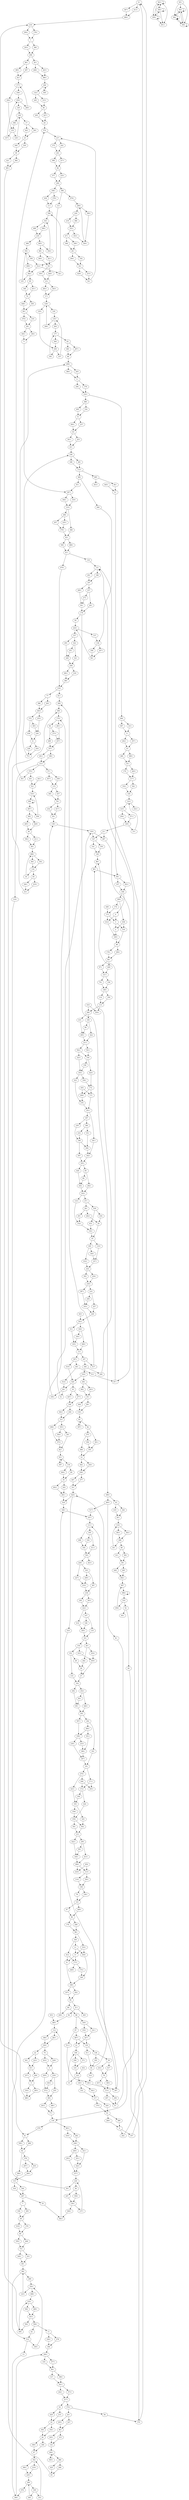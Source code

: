 digraph adj {
graph [k=96]
edge [d=-95]
"0+" [l=103400 C=3358142]
"0-" [l=103400 C=3358142]
"1+" [l=2261 C=189815]
"1-" [l=2261 C=189815]
"2+" [l=184 C=22695]
"2-" [l=184 C=22695]
"3+" [l=102 C=1785]
"3-" [l=102 C=1785]
"4+" [l=191 C=663]
"4-" [l=191 C=663]
"5+" [l=31158 C=949708]
"5-" [l=31158 C=949708]
"6+" [l=11147 C=662661]
"6-" [l=11147 C=662661]
"7+" [l=68898 C=1713619]
"7-" [l=68898 C=1713619]
"8+" [l=44316 C=1447306]
"8-" [l=44316 C=1447306]
"10+" [l=16209 C=502715]
"10-" [l=16209 C=502715]
"11+" [l=112046 C=3102901]
"11-" [l=112046 C=3102901]
"13+" [l=50750 C=1179221]
"13-" [l=50750 C=1179221]
"15+" [l=14919 C=662491]
"15-" [l=14919 C=662491]
"16+" [l=85817 C=3033017]
"16-" [l=85817 C=3033017]
"17+" [l=45191 C=1361136]
"17-" [l=45191 C=1361136]
"18+" [l=11359 C=241070]
"18-" [l=11359 C=241070]
"19+" [l=171 C=19380]
"19-" [l=171 C=19380]
"20+" [l=124 C=4531]
"20-" [l=124 C=4531]
"21+" [l=23206 C=764697]
"21-" [l=23206 C=764697]
"22+" [l=113285 C=3071322]
"22-" [l=113285 C=3071322]
"23+" [l=32513 C=921700]
"23-" [l=32513 C=921700]
"24+" [l=48939 C=1278923]
"24-" [l=48939 C=1278923]
"26+" [l=165158 C=3930679]
"26-" [l=165158 C=3930679]
"27+" [l=147 C=13260]
"27-" [l=147 C=13260]
"28+" [l=114 C=4845]
"28-" [l=114 C=4845]
"29+" [l=120 C=6314]
"29-" [l=120 C=6314]
"30+" [l=29848 C=953924]
"30-" [l=29848 C=953924]
"31+" [l=12840 C=335047]
"31-" [l=12840 C=335047]
"33+" [l=58440 C=1701695]
"33-" [l=58440 C=1701695]
"34+" [l=48717 C=1162469]
"34-" [l=48717 C=1162469]
"35+" [l=18471 C=565201]
"35-" [l=18471 C=565201]
"36+" [l=29467 C=791384]
"36-" [l=29467 C=791384]
"38+" [l=55113 C=1285684]
"38-" [l=55113 C=1285684]
"39+" [l=98766 C=2913572]
"39-" [l=98766 C=2913572]
"40+" [l=56447 C=1621414]
"40-" [l=56447 C=1621414]
"42+" [l=17753 C=543799]
"42-" [l=17753 C=543799]
"43+" [l=35244 C=1038571]
"43-" [l=35244 C=1038571]
"44+" [l=183 C=4152]
"44-" [l=183 C=4152]
"45+" [l=27950 C=772881]
"45-" [l=27950 C=772881]
"46+" [l=2177 C=56394]
"46-" [l=2177 C=56394]
"47+" [l=15029 C=335920]
"47-" [l=15029 C=335920]
"48+" [l=34338 C=1034742]
"48-" [l=34338 C=1034742]
"49+" [l=56911 C=1355961]
"49-" [l=56911 C=1355961]
"51+" [l=28118 C=776099]
"51-" [l=28118 C=776099]
"52+" [l=41056 C=1264269]
"52-" [l=41056 C=1264269]
"55+" [l=18200 C=912911]
"55-" [l=18200 C=912911]
"56+" [l=42021 C=1097328]
"56-" [l=42021 C=1097328]
"57+" [l=25520 C=783535]
"57-" [l=25520 C=783535]
"58+" [l=10249 C=543539]
"58-" [l=10249 C=543539]
"59+" [l=6800 C=422184]
"59-" [l=6800 C=422184]
"60+" [l=3009 C=83964]
"60-" [l=3009 C=83964]
"61+" [l=186 C=5749]
"61-" [l=186 C=5749]
"62+" [l=26382 C=763273]
"62-" [l=26382 C=763273]
"63+" [l=4630 C=150372]
"63-" [l=4630 C=150372]
"64+" [l=248 C=11062]
"64-" [l=248 C=11062]
"65+" [l=14355 C=535799]
"65-" [l=14355 C=535799]
"66+" [l=664 C=45606]
"66-" [l=664 C=45606]
"68+" [l=14805 C=502104]
"68-" [l=14805 C=502104]
"74+" [l=108695 C=2555652]
"74-" [l=108695 C=2555652]
"75+" [l=7942 C=453655]
"75-" [l=7942 C=453655]
"77+" [l=9338 C=490940]
"77-" [l=9338 C=490940]
"78+" [l=7566 C=227997]
"78-" [l=7566 C=227997]
"79+" [l=191 C=24480]
"79-" [l=191 C=24480]
"80+" [l=191 C=2971]
"80-" [l=191 C=2971]
"81+" [l=11307 C=290262]
"81-" [l=11307 C=290262]
"82+" [l=10141 C=361742]
"82-" [l=10141 C=361742]
"83+" [l=368 C=15391]
"83-" [l=368 C=15391]
"84+" [l=152 C=14535]
"84-" [l=152 C=14535]
"85+" [l=134 C=9945]
"85-" [l=134 C=9945]
"87+" [l=96 C=172]
"87-" [l=96 C=172]
"88+" [l=108 C=3315]
"88-" [l=108 C=3315]
"89+" [l=107 C=3060]
"89-" [l=107 C=3060]
"90+" [l=470 C=95625]
"90-" [l=470 C=95625]
"91+" [l=8706 C=346839]
"91-" [l=8706 C=346839]
"92+" [l=155 C=4148]
"92-" [l=155 C=4148]
"94+" [l=7384 C=235400]
"94-" [l=7384 C=235400]
"96+" [l=229 C=34170]
"96-" [l=229 C=34170]
"97+" [l=191 C=24480]
"97-" [l=191 C=24480]
"98+" [l=337 C=61710]
"98-" [l=337 C=61710]
"99+" [l=174 C=20145]
"99-" [l=174 C=20145]
"100+" [l=112 C=4335]
"100-" [l=112 C=4335]
"102+" [l=174 C=20145]
"102-" [l=174 C=20145]
"104+" [l=135 C=10200]
"104-" [l=135 C=10200]
"105+" [l=151 C=14280]
"105-" [l=151 C=14280]
"106+" [l=191 C=7922]
"106-" [l=191 C=7922]
"107+" [l=191 C=24480]
"107-" [l=191 C=24480]
"108+" [l=6127 C=162053]
"108-" [l=6127 C=162053]
"109+" [l=1776 C=25875]
"109-" [l=1776 C=25875]
"110+" [l=345 C=21463]
"110-" [l=345 C=21463]
"111+" [l=327 C=59160]
"111-" [l=327 C=59160]
"112+" [l=232 C=13038]
"112-" [l=232 C=13038]
"113+" [l=410 C=80325]
"113-" [l=410 C=80325]
"114+" [l=191 C=24480]
"114-" [l=191 C=24480]
"115+" [l=14525 C=510977]
"115-" [l=14525 C=510977]
"116+" [l=145 C=2761]
"116-" [l=145 C=2761]
"117+" [l=3780 C=149619]
"117-" [l=3780 C=149619]
"118+" [l=1822 C=107222]
"118-" [l=1822 C=107222]
"119+" [l=191 C=7717]
"119-" [l=191 C=7717]
"120+" [l=188 C=7980]
"120-" [l=188 C=7980]
"121+" [l=196 C=25755]
"121-" [l=196 C=25755]
"122+" [l=234 C=14875]
"122-" [l=234 C=14875]
"123+" [l=346 C=29195]
"123-" [l=346 C=29195]
"125+" [l=10582 C=170429]
"125-" [l=10582 C=170429]
"128+" [l=527 C=56685]
"128-" [l=527 C=56685]
"129+" [l=199 C=8665]
"129-" [l=199 C=8665]
"130+" [l=523 C=37069]
"130-" [l=523 C=37069]
"131+" [l=925 C=131926]
"131-" [l=925 C=131926]
"132+" [l=8011 C=244340]
"132-" [l=8011 C=244340]
"133+" [l=191 C=6722]
"133-" [l=191 C=6722]
"134+" [l=8056 C=253819]
"134-" [l=8056 C=253819]
"135+" [l=165 C=10921]
"135-" [l=165 C=10921]
"136+" [l=185 C=8187]
"136-" [l=185 C=8187]
"137+" [l=209 C=9939]
"137-" [l=209 C=9939]
"138+" [l=183 C=11252]
"138-" [l=183 C=11252]
"139+" [l=136 C=7251]
"139-" [l=136 C=7251]
"140+" [l=128 C=3833]
"140-" [l=128 C=3833]
"141+" [l=191 C=12159]
"141-" [l=191 C=12159]
"145+" [l=1129 C=41100]
"145-" [l=1129 C=41100]
"146+" [l=134 C=9945]
"146-" [l=134 C=9945]
"147+" [l=152 C=14535]
"147-" [l=152 C=14535]
"148+" [l=296 C=51255]
"148-" [l=296 C=51255]
"149+" [l=727 C=78500]
"149-" [l=727 C=78500]
"150+" [l=191 C=461]
"150-" [l=191 C=461]
"152+" [l=147 C=13260]
"152-" [l=147 C=13260]
"154+" [l=124 C=7395]
"154-" [l=124 C=7395]
"156+" [l=191 C=11978]
"156-" [l=191 C=11978]
"157+" [l=528 C=38289]
"157-" [l=528 C=38289]
"158+" [l=117 C=5028]
"158-" [l=117 C=5028]
"159+" [l=169 C=18002]
"159-" [l=169 C=18002]
"163+" [l=185 C=22950]
"163-" [l=185 C=22950]
"164+" [l=151 C=14280]
"164-" [l=151 C=14280]
"166+" [l=182 C=8138]
"166-" [l=182 C=8138]
"167+" [l=99 C=629]
"167-" [l=99 C=629]
"168+" [l=150 C=14025]
"168-" [l=150 C=14025]
"169+" [l=102 C=1785]
"169-" [l=102 C=1785]
"170+" [l=191 C=5051]
"170-" [l=191 C=5051]
"171+" [l=191 C=6467]
"171-" [l=191 C=6467]
"172+" [l=107 C=3060]
"172-" [l=107 C=3060]
"173+" [l=120 C=6375]
"173-" [l=120 C=6375]
"174+" [l=159 C=16320]
"174-" [l=159 C=16320]
"176+" [l=191 C=24480]
"176-" [l=191 C=24480]
"177+" [l=163 C=10244]
"177-" [l=163 C=10244]
"178+" [l=275 C=8408]
"178-" [l=275 C=8408]
"179+" [l=337 C=33151]
"179-" [l=337 C=33151]
"180+" [l=191 C=2219]
"180-" [l=191 C=2219]
"181+" [l=679 C=23553]
"181-" [l=679 C=23553]
"182+" [l=99 C=1020]
"182-" [l=99 C=1020]
"183+" [l=130 C=8925]
"183-" [l=130 C=8925]
"185+" [l=152 C=14535]
"185-" [l=152 C=14535]
"186+" [l=142 C=11985]
"186-" [l=142 C=11985]
"187+" [l=127 C=8160]
"187-" [l=127 C=8160]
"188+" [l=191 C=3222]
"188-" [l=191 C=3222]
"189+" [l=102 C=1785]
"189-" [l=102 C=1785]
"190+" [l=191 C=1386]
"190-" [l=191 C=1386]
"191+" [l=137 C=10710]
"191-" [l=137 C=10710]
"192+" [l=191 C=1634]
"192-" [l=191 C=1634]
"193+" [l=138 C=10965]
"193-" [l=138 C=10965]
"194+" [l=126 C=7905]
"194-" [l=126 C=7905]
"195+" [l=667 C=13643]
"195-" [l=667 C=13643]
"196+" [l=1791 C=48300]
"196-" [l=1791 C=48300]
"197+" [l=133 C=5099]
"197-" [l=133 C=5099]
"198+" [l=191 C=8481]
"198-" [l=191 C=8481]
"199+" [l=140 C=9028]
"199-" [l=140 C=9028]
"200+" [l=629 C=21781]
"200-" [l=629 C=21781]
"201+" [l=191 C=5344]
"201-" [l=191 C=5344]
"202+" [l=191 C=2710]
"202-" [l=191 C=2710]
"203+" [l=227 C=5010]
"203-" [l=227 C=5010]
"204+" [l=110 C=1368]
"204-" [l=110 C=1368]
"205+" [l=192 C=1777]
"205-" [l=192 C=1777]
"206+" [l=191 C=11564]
"206-" [l=191 C=11564]
"207+" [l=191 C=3723]
"207-" [l=191 C=3723]
"208+" [l=148 C=13515]
"208-" [l=148 C=13515]
"209+" [l=101 C=1530]
"209-" [l=101 C=1530]
"210+" [l=185 C=22950]
"210-" [l=185 C=22950]
"211+" [l=123 C=7140]
"211-" [l=123 C=7140]
"215+" [l=191 C=4071]
"215-" [l=191 C=4071]
"216+" [l=210 C=11232]
"216-" [l=210 C=11232]
"217+" [l=347 C=15051]
"217-" [l=347 C=15051]
"219+" [l=193 C=2868]
"219-" [l=193 C=2868]
"220+" [l=134 C=1851]
"220-" [l=134 C=1851]
"222+" [l=115 C=5100]
"222-" [l=115 C=5100]
"223+" [l=191 C=3466]
"223-" [l=191 C=3466]
"224+" [l=208 C=15925]
"224-" [l=208 C=15925]
"226+" [l=112 C=4335]
"226-" [l=112 C=4335]
"227+" [l=191 C=6192]
"227-" [l=191 C=6192]
"228+" [l=191 C=10475]
"228-" [l=191 C=10475]
"230+" [l=183 C=6160]
"230-" [l=183 C=6160]
"232+" [l=191 C=2560]
"232-" [l=191 C=2560]
"233+" [l=144 C=11729]
"233-" [l=144 C=11729]
"234+" [l=134 C=9945]
"234-" [l=134 C=9945]
"235+" [l=130 C=3035]
"235-" [l=130 C=3035]
"236+" [l=191 C=24480]
"236-" [l=191 C=24480]
"237+" [l=191 C=4312]
"237-" [l=191 C=4312]
"238+" [l=213 C=11099]
"238-" [l=213 C=11099]
"239+" [l=191 C=461]
"239-" [l=191 C=461]
"241+" [l=193 C=6431]
"241-" [l=193 C=6431]
"242+" [l=191 C=4143]
"242-" [l=191 C=4143]
"243+" [l=191 C=2916]
"243-" [l=191 C=2916]
"244+" [l=191 C=2428]
"244-" [l=191 C=2428]
"245+" [l=191 C=255]
"245-" [l=191 C=255]
"246+" [l=433 C=23351]
"246-" [l=433 C=23351]
"247+" [l=191 C=7687]
"247-" [l=191 C=7687]
"248+" [l=460 C=22346]
"248-" [l=460 C=22346]
"249+" [l=97 C=48]
"249-" [l=97 C=48]
"251+" [l=189 C=941]
"251-" [l=189 C=941]
"252+" [l=134 C=9945]
"252-" [l=134 C=9945]
"255+" [l=191 C=4634]
"255-" [l=191 C=4634]
"256+" [l=191 C=9535]
"256-" [l=191 C=9535]
"257+" [l=224 C=10701]
"257-" [l=224 C=10701]
"258+" [l=321 C=8850]
"258-" [l=321 C=8850]
"259+" [l=161 C=10834]
"259-" [l=161 C=10834]
"260+" [l=258 C=10198]
"260-" [l=258 C=10198]
"261+" [l=299 C=12803]
"261-" [l=299 C=12803]
"262+" [l=172 C=11492]
"262-" [l=172 C=11492]
"263+" [l=191 C=4567]
"263-" [l=191 C=4567]
"264+" [l=222 C=8327]
"264-" [l=222 C=8327]
"265+" [l=191 C=6732]
"265-" [l=191 C=6732]
"267+" [l=150 C=3408]
"267-" [l=150 C=3408]
"268+" [l=191 C=3337]
"268-" [l=191 C=3337]
"269+" [l=275 C=8224]
"269-" [l=275 C=8224]
"273+" [l=146 C=941]
"273-" [l=146 C=941]
"277+" [l=379 C=16376]
"277-" [l=379 C=16376]
"278+" [l=191 C=3452]
"278-" [l=191 C=3452]
"279+" [l=138 C=10965]
"279-" [l=138 C=10965]
"280+" [l=191 C=3780]
"280-" [l=191 C=3780]
"281+" [l=191 C=6703]
"281-" [l=191 C=6703]
"282+" [l=191 C=3611]
"282-" [l=191 C=3611]
"283+" [l=191 C=2769]
"283-" [l=191 C=2769]
"284+" [l=171 C=3998]
"284-" [l=171 C=3998]
"288+" [l=186 C=6181]
"288-" [l=186 C=6181]
"292+" [l=191 C=402]
"292-" [l=191 C=402]
"293+" [l=191 C=499]
"293-" [l=191 C=499]
"294+" [l=275 C=9499]
"294-" [l=275 C=9499]
"295+" [l=112 C=4335]
"295-" [l=112 C=4335]
"297+" [l=191 C=486]
"297-" [l=191 C=486]
"298+" [l=197 C=8613]
"298-" [l=197 C=8613]
"299+" [l=135 C=3316]
"299-" [l=135 C=3316]
"300+" [l=394 C=7831]
"300-" [l=394 C=7831]
"301+" [l=191 C=2001]
"301-" [l=191 C=2001]
"302+" [l=222 C=4393]
"302-" [l=222 C=4393]
"304+" [l=191 C=364]
"304-" [l=191 C=364]
"305+" [l=191 C=288]
"305-" [l=191 C=288]
"306+" [l=111 C=1172]
"306-" [l=111 C=1172]
"307+" [l=136 C=3543]
"307-" [l=136 C=3543]
"308+" [l=191 C=398]
"308-" [l=191 C=398]
"311+" [l=191 C=1013]
"311-" [l=191 C=1013]
"315+" [l=191 C=3416]
"315-" [l=191 C=3416]
"316+" [l=191 C=7534]
"316-" [l=191 C=7534]
"317+" [l=191 C=3278]
"317-" [l=191 C=3278]
"318+" [l=222 C=2316]
"318-" [l=222 C=2316]
"319+" [l=191 C=2511]
"319-" [l=191 C=2511]
"321+" [l=191 C=5543]
"321-" [l=191 C=5543]
"322+" [l=97 C=149]
"322-" [l=97 C=149]
"323+" [l=191 C=3630]
"323-" [l=191 C=3630]
"325+" [l=191 C=8287]
"325-" [l=191 C=8287]
"326+" [l=192 C=2363]
"326-" [l=192 C=2363]
"327+" [l=106 C=1465]
"327-" [l=106 C=1465]
"332+" [l=191 C=244]
"332-" [l=191 C=244]
"334+" [l=191 C=3211]
"334-" [l=191 C=3211]
"335+" [l=191 C=5170]
"335-" [l=191 C=5170]
"337+" [l=104 C=748]
"337-" [l=104 C=748]
"339+" [l=191 C=3731]
"339-" [l=191 C=3731]
"340+" [l=191 C=2097]
"340-" [l=191 C=2097]
"341+" [l=191 C=360]
"341-" [l=191 C=360]
"342+" [l=191 C=4615]
"342-" [l=191 C=4615]
"343+" [l=169 C=6645]
"343-" [l=169 C=6645]
"344+" [l=222 C=7661]
"344-" [l=222 C=7661]
"349+" [l=188 C=4622]
"349-" [l=188 C=4622]
"350+" [l=191 C=369]
"350-" [l=191 C=369]
"351+" [l=184 C=4577]
"351-" [l=184 C=4577]
"352+" [l=188 C=4522]
"352-" [l=188 C=4522]
"353+" [l=164 C=1956]
"353-" [l=164 C=1956]
"354+" [l=132 C=1444]
"354-" [l=132 C=1444]
"355+" [l=97 C=52]
"355-" [l=97 C=52]
"356+" [l=189 C=345]
"356-" [l=189 C=345]
"357+" [l=191 C=545]
"357-" [l=191 C=545]
"358+" [l=191 C=397]
"358-" [l=191 C=397]
"359+" [l=191 C=3831]
"359-" [l=191 C=3831]
"360+" [l=191 C=2908]
"360-" [l=191 C=2908]
"363+" [l=191 C=12959]
"363-" [l=191 C=12959]
"364+" [l=96 C=255]
"364-" [l=96 C=255]
"365+" [l=191 C=3217]
"365-" [l=191 C=3217]
"366+" [l=193 C=2771]
"366-" [l=193 C=2771]
"367+" [l=191 C=3176]
"367-" [l=191 C=3176]
"368+" [l=341 C=5343]
"368-" [l=341 C=5343]
"370+" [l=96 C=38]
"370-" [l=96 C=38]
"371+" [l=191 C=251]
"371-" [l=191 C=251]
"372+" [l=183 C=899]
"372-" [l=183 C=899]
"373+" [l=191 C=2115]
"373-" [l=191 C=2115]
"374+" [l=143 C=2195]
"374-" [l=143 C=2195]
"375+" [l=97 C=20]
"375-" [l=97 C=20]
"377+" [l=191 C=2521]
"377-" [l=191 C=2521]
"378+" [l=169 C=3354]
"378-" [l=169 C=3354]
"379+" [l=191 C=314]
"379-" [l=191 C=314]
"380+" [l=227 C=5483]
"380-" [l=227 C=5483]
"382+" [l=121 C=1097]
"382-" [l=121 C=1097]
"383+" [l=222 C=3695]
"383-" [l=222 C=3695]
"385+" [l=191 C=2988]
"385-" [l=191 C=2988]
"386+" [l=191 C=481]
"386-" [l=191 C=481]
"387+" [l=191 C=495]
"387-" [l=191 C=495]
"389+" [l=191 C=342]
"389-" [l=191 C=342]
"392+" [l=191 C=3067]
"392-" [l=191 C=3067]
"393+" [l=191 C=561]
"393-" [l=191 C=561]
"396+" [l=97 C=80]
"396-" [l=97 C=80]
"397+" [l=99 C=8]
"397-" [l=99 C=8]
"398+" [l=191 C=1978]
"398-" [l=191 C=1978]
"399+" [l=97 C=87]
"399-" [l=97 C=87]
"400+" [l=96 C=31]
"400-" [l=96 C=31]
"401+" [l=155 C=3003]
"401-" [l=155 C=3003]
"402+" [l=191 C=335]
"402-" [l=191 C=335]
"403+" [l=103 C=94]
"403-" [l=103 C=94]
"404+" [l=191 C=704]
"404-" [l=191 C=704]
"405+" [l=191 C=362]
"405-" [l=191 C=362]
"406+" [l=191 C=415]
"406-" [l=191 C=415]
"408+" [l=191 C=455]
"408-" [l=191 C=455]
"409+" [l=191 C=551]
"409-" [l=191 C=551]
"410+" [l=141 C=175]
"410-" [l=141 C=175]
"411+" [l=191 C=275]
"411-" [l=191 C=275]
"412+" [l=191 C=359]
"412-" [l=191 C=359]
"413+" [l=191 C=346]
"413-" [l=191 C=346]
"414+" [l=191 C=419]
"414-" [l=191 C=419]
"415+" [l=191 C=288]
"415-" [l=191 C=288]
"416+" [l=191 C=289]
"416-" [l=191 C=289]
"417+" [l=191 C=331]
"417-" [l=191 C=331]
"418+" [l=191 C=479]
"418-" [l=191 C=479]
"419+" [l=192 C=612]
"419-" [l=192 C=612]
"420+" [l=191 C=382]
"420-" [l=191 C=382]
"421+" [l=191 C=285]
"421-" [l=191 C=285]
"422+" [l=191 C=785]
"422-" [l=191 C=785]
"423+" [l=184 C=275]
"423-" [l=184 C=275]
"424+" [l=191 C=280]
"424-" [l=191 C=280]
"425+" [l=191 C=371]
"425-" [l=191 C=371]
"426+" [l=191 C=524]
"426-" [l=191 C=524]
"427+" [l=192 C=447]
"427-" [l=192 C=447]
"428+" [l=191 C=1034]
"428-" [l=191 C=1034]
"429+" [l=191 C=379]
"429-" [l=191 C=379]
"430+" [l=114 C=375]
"430-" [l=114 C=375]
"431+" [l=191 C=484]
"431-" [l=191 C=484]
"432+" [l=169 C=186]
"432-" [l=169 C=186]
"433+" [l=172 C=1272]
"433-" [l=172 C=1272]
"434+" [l=172 C=655]
"434-" [l=172 C=655]
"435+" [l=191 C=613]
"435-" [l=191 C=613]
"436+" [l=191 C=401]
"436-" [l=191 C=401]
"437+" [l=191 C=263]
"437-" [l=191 C=263]
"438+" [l=191 C=726]
"438-" [l=191 C=726]
"439+" [l=191 C=386]
"439-" [l=191 C=386]
"440+" [l=191 C=395]
"440-" [l=191 C=395]
"441+" [l=161 C=156]
"441-" [l=161 C=156]
"442+" [l=191 C=257]
"442-" [l=191 C=257]
"443+" [l=191 C=322]
"443-" [l=191 C=322]
"444+" [l=191 C=675]
"444-" [l=191 C=675]
"445+" [l=121 C=90]
"445-" [l=121 C=90]
"446+" [l=101 C=12]
"446-" [l=101 C=12]
"447+" [l=99 C=8]
"447-" [l=99 C=8]
"448+" [l=191 C=202]
"448-" [l=191 C=202]
"449+" [l=149 C=110]
"449-" [l=149 C=110]
"450+" [l=191 C=4387]
"450-" [l=191 C=4387]
"451+" [l=157 C=192]
"451-" [l=157 C=192]
"452+" [l=191 C=607]
"452-" [l=191 C=607]
"453+" [l=113 C=37]
"453-" [l=113 C=37]
"454+" [l=167 C=219]
"454-" [l=167 C=219]
"455+" [l=114 C=50]
"455-" [l=114 C=50]
"456+" [l=103 C=21]
"456-" [l=103 C=21]
"457+" [l=103 C=17]
"457-" [l=103 C=17]
"478+" [l=390948 C=10033378]
"478-" [l=390948 C=10033378]
"479+" [l=138346 C=3802096]
"479-" [l=138346 C=3802096]
"480+" [l=17153 C=512861]
"480-" [l=17153 C=512861]
"481+" [l=145722 C=4132081]
"481-" [l=145722 C=4132081]
"482+" [l=4736 C=258753]
"482-" [l=4736 C=258753]
"483+" [l=8741 C=436322]
"483-" [l=8741 C=436322]
"484+" [l=18886 C=564871]
"484-" [l=18886 C=564871]
"485+" [l=9877 C=283207]
"485-" [l=9877 C=283207]
"486+" [l=55674 C=1426970]
"486-" [l=55674 C=1426970]
"487+" [l=234 C=15118]
"487-" [l=234 C=15118]
"488+" [l=600 C=34865]
"488-" [l=600 C=34865]
"489+" [l=319 C=5112]
"489-" [l=319 C=5112]
"490+" [l=244 C=37995]
"490-" [l=244 C=37995]
"491+" [l=12643 C=412598]
"491-" [l=12643 C=412598]
"492+" [l=12524 C=402631]
"492-" [l=12524 C=402631]
"493+" [l=5300 C=334804]
"493-" [l=5300 C=334804]
"494+" [l=221 C=28073]
"494-" [l=221 C=28073]
"495+" [l=648 C=26658]
"495-" [l=648 C=26658]
"496+" [l=113 C=4590]
"496-" [l=113 C=4590]
"497+" [l=203 C=6704]
"497-" [l=203 C=6704]
"498+" [l=14233 C=262112]
"498-" [l=14233 C=262112]
"499+" [l=2004 C=37276]
"499-" [l=2004 C=37276]
"500+" [l=600 C=13214]
"500-" [l=600 C=13214]
"501+" [l=223 C=14006]
"501-" [l=223 C=14006]
"502+" [l=223 C=32640]
"502-" [l=223 C=32640]
"503+" [l=182 C=22185]
"503-" [l=182 C=22185]
"504+" [l=682 C=15644]
"504-" [l=682 C=15644]
"505+" [l=309 C=8187]
"505-" [l=309 C=8187]
"506+" [l=586 C=24576]
"506-" [l=586 C=24576]
"507+" [l=309 C=13631]
"507-" [l=309 C=13631]
"508+" [l=319 C=12913]
"508-" [l=319 C=12913]
"510+" [l=123 C=4069]
"510-" [l=123 C=4069]
"511+" [l=6011 C=169122]
"511-" [l=6011 C=169122]
"512+" [l=176 C=3096]
"512-" [l=176 C=3096]
"514+" [l=157 C=3082]
"514-" [l=157 C=3082]
"517+" [l=6488 C=175066]
"517-" [l=6488 C=175066]
"518+" [l=102 C=461]
"518-" [l=102 C=461]
"519+" [l=152 C=1136]
"519-" [l=152 C=1136]
"520+" [l=159 C=4622]
"520-" [l=159 C=4622]
"0+" -> "367+"
"0+" -> "413+"
"0-" -> "202+"
"0-" -> "357+"
"1+" -> "178-"
"1+" -> "294-"
"1-" -> "203+"
"1-" -> "380-"
"2+" -> "438+"
"2+" -> "3+"
"2-" -> "169+"
"3+" -> "4+"
"3+" -> "173+"
"3-" -> "2-"
"3-" -> "316-"
"4+" -> "168+"
"4-" -> "412+"
"4-" -> "3-"
"5+" -> "237-"
"5+" -> "404+"
"5-" -> "334+"
"5-" -> "405+"
"6+" -> "228-"
"6+" -> "416-"
"6-" -> "230+"
"6-" -> "439+"
"7+" -> "267+"
"7-" -> "190-"
"7-" -> "305-"
"8+" -> "280-"
"8+" -> "389+"
"8-" -> "202-"
"8-" -> "357-"
"10+" -> "520+"
"10-" -> "277+"
"10-" -> "447+"
"11+" -> "506-"
"11-" -> "278-"
"11-" -> "436+"
"13+" -> "512+"
"13-" -> "396+"
"15+" -> "122+"
"15-" -> "149-"
"16+" -> "116+"
"16-" -> "288+"
"17+" -> "128+"
"17-" -> "283-"
"17-" -> "443-"
"18+" -> "215+"
"18+" -> "429+"
"18-" -> "192+"
"18-" -> "304-"
"19+" -> "20+"
"19+" -> "154-"
"19-" -> "119+"
"19-" -> "185-"
"20+" -> "262-"
"20+" -> "434+"
"20-" -> "19-"
"21+" -> "487-"
"21+" -> "327-"
"21-" -> "149-"
"22+" -> "238-"
"22-" -> "223+"
"22-" -> "341-"
"23+" -> "283+"
"23+" -> "443+"
"23-" -> "339-"
"23-" -> "440-"
"24+" -> "205+"
"24+" -> "427-"
"24-" -> "374-"
"26+" -> "192-"
"26+" -> "304+"
"26-" -> "180-"
"26-" -> "308+"
"27+" -> "28+"
"27+" -> "430-"
"27-" -> "102-"
"28+" -> "29+"
"28+" -> "262+"
"28-" -> "27-"
"29+" -> "152+"
"29-" -> "28-"
"30+" -> "339+"
"30+" -> "440+"
"30-" -> "360-"
"30-" -> "421-"
"31+" -> "94-"
"31+" -> "445-"
"31-" -> "90+"
"33+" -> "406+"
"33+" -> "355+"
"33-" -> "244+"
"33-" -> "442-"
"34+" -> "217-"
"34-" -> "215-"
"34-" -> "429-"
"35+" -> "80+"
"35+" -> "444-"
"35-" -> "243-"
"35-" -> "402+"
"36+" -> "265-"
"36+" -> "428-"
"36-" -> "392+"
"36-" -> "411+"
"38+" -> "190+"
"38+" -> "305+"
"38-" -> "319+"
"38-" -> "379-"
"39+" -> "138+"
"39-" -> "232+"
"39-" -> "417-"
"40+" -> "52+"
"40-" -> "370-"
"42+" -> "506-"
"42-" -> "512-"
"43+" -> "399-"
"43-" -> "326-"
"43-" -> "419-"
"44+" -> "51-"
"44+" -> "195+"
"44-" -> "514-"
"44-" -> "520+"
"45+" -> "268+"
"45+" -> "425+"
"45-" -> "298+"
"46+" -> "245+"
"46+" -> "315-"
"46-" -> "205-"
"46-" -> "427+"
"47+" -> "180+"
"47+" -> "308-"
"47-" -> "352-"
"48+" -> "288+"
"48-" -> "392-"
"48-" -> "411-"
"49+" -> "382-"
"49-" -> "340-"
"49-" -> "431+"
"51+" -> "44-"
"51-" -> "139+"
"52+" -> "510+"
"52-" -> "40-"
"52-" -> "441-"
"55+" -> "267+"
"55-" -> "482+"
"56+" -> "374-"
"56-" -> "370-"
"57+" -> "258+"
"57+" -> "457+"
"57-" -> "131-"
"58+" -> "224+"
"58-" -> "247-"
"58-" -> "358+"
"59+" -> "179+"
"59-" -> "224+"
"60+" -> "319-"
"60+" -> "379+"
"60-" -> "359+"
"60-" -> "448-"
"61+" -> "118-"
"61+" -> "479+"
"61-" -> "488-"
"61-" -> "500+"
"62+" -> "177+"
"62-" -> "297+"
"62-" -> "385-"
"63+" -> "237+"
"63+" -> "404-"
"63-" -> "223-"
"63-" -> "341+"
"64+" -> "179-"
"64-" -> "269-"
"64-" -> "273+"
"65+" -> "116+"
"65-" -> "326+"
"65-" -> "419+"
"66+" -> "317-"
"66+" -> "398+"
"66-" -> "335+"
"66-" -> "377-"
"68+" -> "297-"
"68+" -> "385+"
"68-" -> "298+"
"74+" -> "340+"
"74+" -> "431-"
"74-" -> "359-"
"74-" -> "448+"
"75+" -> "238-"
"75-" -> "228+"
"75-" -> "416+"
"77+" -> "130-"
"77-" -> "263-"
"77-" -> "386-"
"78+" -> "232-"
"78+" -> "417+"
"78-" -> "365+"
"78-" -> "437+"
"79+" -> "148+"
"79-" -> "121-"
"80+" -> "134+"
"80-" -> "35-"
"81+" -> "400-"
"81-" -> "130-"
"82+" -> "83+"
"82-" -> "301+"
"82-" -> "375-"
"83+" -> "134-"
"83+" -> "397-"
"83-" -> "82-"
"83-" -> "397+"
"84+" -> "85+"
"84-" -> "252-"
"85+" -> "183-"
"85-" -> "84-"
"85-" -> "292+"
"87+" -> "88+"
"87-" -> "487+"
"87-" -> "511+"
"88+" -> "89+"
"88-" -> "87-"
"88-" -> "140+"
"89+" -> "90+"
"89-" -> "88-"
"89-" -> "200+"
"90+" -> "107-"
"90+" -> "452+"
"90-" -> "31+"
"90-" -> "89-"
"91+" -> "170-"
"91+" -> "420+"
"91-" -> "280+"
"91-" -> "389-"
"92+" -> "488+"
"92+" -> "500-"
"92-" -> "368+"
"92-" -> "378-"
"94+" -> "31-"
"94-" -> "485+"
"96+" -> "97+"
"96+" -> "409-"
"96-" -> "176-"
"96-" -> "206-"
"97+" -> "121+"
"97-" -> "96-"
"98+" -> "316+"
"98+" -> "169-"
"98-" -> "176+"
"98-" -> "206+"
"99+" -> "100+"
"99-" -> "295+"
"100+" -> "490+"
"100-" -> "99-"
"100-" -> "422-"
"102+" -> "27+"
"102+" -> "133+"
"102-" -> "252+"
"102-" -> "292-"
"104+" -> "105+"
"104-" -> "164-"
"105+" -> "111-"
"105-" -> "104-"
"105-" -> "311+"
"106+" -> "259+"
"106-" -> "177-"
"107+" -> "90-"
"107-" -> "168-"
"108+" -> "277-"
"108+" -> "447-"
"108-" -> "244-"
"108-" -> "442+"
"109+" -> "354+"
"109-" -> "512+"
"110+" -> "284-"
"110+" -> "368-"
"110-" -> "318-"
"110-" -> "344-"
"111+" -> "105-"
"111+" -> "408-"
"111-" -> "307+"
"111-" -> "167-"
"112+" -> "482-"
"112+" -> "485-"
"112-" -> "188+"
"112-" -> "281+"
"113+" -> "114+"
"113+" -> "350+"
"113-" -> "454+"
"113-" -> "490-"
"114+" -> "148-"
"114-" -> "113-"
"115+" -> "258-"
"115+" -> "457-"
"115-" -> "365-"
"115-" -> "437-"
"116+" -> "302+"
"116+" -> "383+"
"116-" -> "16-"
"116-" -> "65-"
"117+" -> "332+"
"117+" -> "342-"
"117-" -> "170+"
"117-" -> "420-"
"118+" -> "61-"
"118-" -> "131-"
"119+" -> "147+"
"119-" -> "19+"
"120+" -> "128-"
"120-" -> "135+"
"121+" -> "79+"
"121+" -> "156-"
"121-" -> "97-"
"121-" -> "409+"
"122+" -> "123+"
"122+" -> "432+"
"122-" -> "15-"
"122-" -> "145+"
"123+" -> "256+"
"123+" -> "371+"
"123-" -> "122-"
"125+" -> "382-"
"125-" -> "354-"
"128+" -> "120-"
"128+" -> "129+"
"128-" -> "17-"
"128-" -> "306-"
"129+" -> "259-"
"129-" -> "128-"
"130+" -> "77-"
"130+" -> "81+"
"130-" -> "479-"
"130-" -> "483+"
"131+" -> "57+"
"131+" -> "118+"
"131+" -> "370+"
"131-" -> "198-"
"131-" -> "201-"
"132+" -> "245-"
"132+" -> "315+"
"132-" -> "246+"
"133+" -> "152+"
"133-" -> "102-"
"134+" -> "83-"
"134-" -> "80-"
"134-" -> "444+"
"135+" -> "204-"
"135+" -> "306+"
"135-" -> "120+"
"135-" -> "337+"
"136+" -> "137+"
"136+" -> "446+"
"136-" -> "247+"
"136-" -> "358-"
"137+" -> "224-"
"137-" -> "136-"
"138+" -> "139+"
"138-" -> "39-"
"138-" -> "195-"
"139+" -> "487-"
"139+" -> "327-"
"139-" -> "51+"
"139-" -> "138-"
"140+" -> "141+"
"140+" -> "150+"
"140-" -> "88+"
"141+" -> "327+"
"141-" -> "140-"
"145+" -> "332-"
"145+" -> "342+"
"145-" -> "122+"
"146+" -> "147+"
"146-" -> "185+"
"147+" -> "222-"
"147-" -> "119-"
"147-" -> "146-"
"148+" -> "114-"
"148+" -> "350-"
"148-" -> "79-"
"148-" -> "156+"
"149+" -> "15+"
"149+" -> "21+"
"149-" -> "256-"
"149-" -> "371-"
"150+" -> "327+"
"150-" -> "140-"
"152+" -> "154+"
"152-" -> "29-"
"152-" -> "133-"
"154+" -> "19-"
"154-" -> "152-"
"154-" -> "433+"
"156+" -> "121-"
"156-" -> "148+"
"157+" -> "224-"
"157-" -> "293-"
"157-" -> "322-"
"158+" -> "159+"
"158-" -> "193+"
"159+" -> "501-"
"159+" -> "502-"
"159-" -> "158-"
"159-" -> "424+"
"163+" -> "226-"
"163-" -> "209+"
"163-" -> "387-"
"164+" -> "104+"
"164+" -> "408+"
"164-" -> "503-"
"166+" -> "167+"
"166-" -> "200-"
"166-" -> "518+"
"167+" -> "111+"
"167-" -> "166-"
"167-" -> "517-"
"168+" -> "107+"
"168+" -> "452-"
"168-" -> "4-"
"168-" -> "189+"
"169+" -> "98-"
"169-" -> "2+"
"169-" -> "412-"
"170+" -> "91-"
"170-" -> "117+"
"171+" -> "455+"
"171+" -> "172+"
"171-" -> "191+"
"172+" -> "194-"
"172+" -> "424-"
"172-" -> "171-"
"172-" -> "208+"
"173+" -> "174+"
"173+" -> "449+"
"173-" -> "3-"
"173-" -> "412+"
"174+" -> "189-"
"174-" -> "173-"
"176+" -> "96+"
"176-" -> "98+"
"177+" -> "106+"
"177+" -> "204+"
"177-" -> "62-"
"177-" -> "260-"
"178+" -> "1-"
"178-" -> "216+"
"179+" -> "64-"
"179+" -> "261+"
"179-" -> "59-"
"179-" -> "399+"
"180+" -> "26+"
"180-" -> "47-"
"181+" -> "182+"
"181-" -> "191-"
"182+" -> "183+"
"182-" -> "181-"
"182-" -> "494+"
"183+" -> "85-"
"183+" -> "426-"
"183-" -> "507+"
"183-" -> "182-"
"185+" -> "19+"
"185-" -> "146+"
"185-" -> "414+"
"186+" -> "187+"
"186-" -> "233-"
"186-" -> "351-"
"187+" -> "191-"
"187-" -> "186-"
"187-" -> "239-"
"188+" -> "238+"
"188-" -> "112+"
"189+" -> "174-"
"189+" -> "438-"
"189-" -> "168+"
"190+" -> "7+"
"190-" -> "38-"
"191+" -> "181+"
"191+" -> "187-"
"191-" -> "171+"
"191-" -> "279+"
"192+" -> "26-"
"192-" -> "18+"
"193+" -> "194+"
"193+" -> "323-"
"193-" -> "158+"
"193-" -> "325-"
"194+" -> "172-"
"194-" -> "193-"
"195+" -> "138+"
"195-" -> "44-"
"196+" -> "278+"
"196+" -> "436-"
"196-" -> "264+"
"197+" -> "198+"
"197+" -> "201+"
"197-" -> "257-"
"197-" -> "269+"
"198+" -> "131+"
"198-" -> "197-"
"199+" -> "233+"
"199+" -> "239+"
"199-" -> "494-"
"199-" -> "507-"
"200+" -> "166+"
"200-" -> "89+"
"201+" -> "131+"
"201-" -> "197-"
"202+" -> "8+"
"202-" -> "0+"
"203+" -> "298-"
"203-" -> "1+"
"204+" -> "135-"
"204-" -> "177-"
"205+" -> "46+"
"205-" -> "24-"
"206+" -> "96+"
"206-" -> "98+"
"207+" -> "284+"
"207-" -> "378+"
"208+" -> "279-"
"208-" -> "455+"
"208-" -> "172+"
"209+" -> "210+"
"209-" -> "163+"
"210+" -> "234-"
"210-" -> "209-"
"210-" -> "227-"
"211+" -> "501+"
"211+" -> "502+"
"211-" -> "295-"
"211-" -> "422+"
"215+" -> "34+"
"215-" -> "18-"
"216+" -> "480-"
"216+" -> "484-"
"216-" -> "178+"
"216-" -> "294+"
"217+" -> "34-"
"217+" -> "374+"
"217-" -> "242-"
"217-" -> "373-"
"219+" -> "220+"
"219-" -> "352+"
"220+" -> "299-"
"220-" -> "219-"
"220-" -> "366-"
"222+" -> "147-"
"222+" -> "414-"
"222-" -> "236+"
"222-" -> "393-"
"223+" -> "63+"
"223-" -> "22+"
"224+" -> "137-"
"224+" -> "157-"
"224-" -> "58-"
"224-" -> "59+"
"226+" -> "163-"
"226+" -> "227+"
"226-" -> "503+"
"227+" -> "210+"
"227-" -> "226-"
"228+" -> "6-"
"228-" -> "75+"
"230+" -> "255-"
"230+" -> "403+"
"230-" -> "6+"
"232+" -> "78-"
"232-" -> "39+"
"233+" -> "186+"
"233-" -> "199-"
"234+" -> "210-"
"234+" -> "387+"
"234-" -> "236-"
"234-" -> "393+"
"235+" -> "489+"
"235+" -> "508-"
"235-" -> "495+"
"235-" -> "498-"
"236+" -> "234+"
"236-" -> "222+"
"237+" -> "5-"
"237-" -> "63-"
"238+" -> "22-"
"238+" -> "75-"
"238-" -> "188-"
"238-" -> "281-"
"239+" -> "187+"
"239-" -> "199-"
"241+" -> "242+"
"241+" -> "373+"
"241-" -> "317+"
"241-" -> "398-"
"242+" -> "217+"
"242-" -> "241-"
"243+" -> "35+"
"243-" -> "491+"
"244+" -> "108+"
"244-" -> "33+"
"245+" -> "132-"
"245-" -> "46-"
"246+" -> "486-"
"246+" -> "505+"
"246-" -> "132+"
"246-" -> "505-"
"247+" -> "58+"
"247-" -> "136+"
"248+" -> "321+"
"248+" -> "249+"
"248-" -> "282+"
"248-" -> "418-"
"249+" -> "251+"
"249+" -> "293+"
"249-" -> "248-"
"251+" -> "322+"
"251-" -> "249-"
"252+" -> "84+"
"252+" -> "426+"
"252-" -> "102+"
"255+" -> "230-"
"255-" -> "493-"
"256+" -> "149+"
"256-" -> "123-"
"257+" -> "197+"
"257-" -> "261-"
"257-" -> "273-"
"258+" -> "115-"
"258-" -> "57-"
"259+" -> "129-"
"259+" -> "260+"
"259-" -> "106-"
"259-" -> "337-"
"260+" -> "177+"
"260-" -> "259-"
"261+" -> "257+"
"261-" -> "179-"
"262+" -> "20-"
"262-" -> "28-"
"263+" -> "77+"
"263-" -> "493+"
"264+" -> "335-"
"264+" -> "377+"
"264-" -> "196+"
"264-" -> "396-"
"265+" -> "36-"
"265-" -> "492+"
"267+" -> "318+"
"267+" -> "344+"
"267-" -> "7-"
"267-" -> "55-"
"268+" -> "486+"
"268-" -> "45-"
"269+" -> "64+"
"269-" -> "197+"
"273+" -> "257+"
"273-" -> "64+"
"277+" -> "108-"
"277-" -> "10+"
"278+" -> "11+"
"278-" -> "196-"
"279+" -> "208-"
"279+" -> "323+"
"279-" -> "191+"
"280+" -> "8-"
"280-" -> "91+"
"281+" -> "238+"
"281-" -> "112+"
"282+" -> "483-"
"282-" -> "248+"
"283+" -> "17+"
"283-" -> "23-"
"284+" -> "110-"
"284-" -> "207-"
"284-" -> "435+"
"288+" -> "302-"
"288+" -> "383-"
"288-" -> "16+"
"288-" -> "48-"
"292+" -> "102+"
"292-" -> "85+"
"293+" -> "157+"
"293-" -> "249-"
"294+" -> "1-"
"294-" -> "216+"
"295+" -> "211+"
"295-" -> "99+"
"295-" -> "415+"
"297+" -> "68-"
"297-" -> "62+"
"298+" -> "203-"
"298+" -> "380+"
"298-" -> "45+"
"298-" -> "68+"
"299+" -> "220-"
"299+" -> "300+"
"299-" -> "349-"
"299-" -> "478-"
"300+" -> "349+"
"300-" -> "299-"
"301+" -> "355-"
"301-" -> "82+"
"302+" -> "288-"
"302-" -> "116-"
"304+" -> "18+"
"304-" -> "26-"
"305+" -> "7+"
"305-" -> "38-"
"306+" -> "128+"
"306-" -> "135-"
"307+" -> "401-"
"307+" -> "519+"
"307-" -> "111+"
"308+" -> "47-"
"308-" -> "26+"
"311+" -> "503-"
"311-" -> "105+"
"315+" -> "46-"
"315-" -> "132-"
"316+" -> "438+"
"316+" -> "3+"
"316-" -> "98-"
"317+" -> "66-"
"317-" -> "241+"
"318+" -> "110+"
"318-" -> "267-"
"319+" -> "60-"
"319-" -> "38+"
"321+" -> "322+"
"321-" -> "248-"
"322+" -> "157+"
"322-" -> "251-"
"322-" -> "321-"
"323+" -> "193-"
"323-" -> "279-"
"325+" -> "193+"
"325-" -> "502-"
"326+" -> "43+"
"326-" -> "65+"
"327+" -> "21-"
"327+" -> "139-"
"327-" -> "141-"
"327-" -> "150-"
"332+" -> "145-"
"332-" -> "117-"
"334+" -> "480+"
"334-" -> "5+"
"335+" -> "264-"
"335-" -> "66+"
"337+" -> "259+"
"337-" -> "135+"
"339+" -> "23+"
"339-" -> "30-"
"340+" -> "49+"
"340-" -> "74-"
"341+" -> "22+"
"341-" -> "63+"
"342+" -> "117-"
"342-" -> "145-"
"343+" -> "504-"
"343+" -> "506+"
"343-" -> "489-"
"343-" -> "508+"
"344+" -> "110+"
"344-" -> "267-"
"349+" -> "299+"
"349-" -> "300-"
"349-" -> "353-"
"350+" -> "148-"
"350-" -> "113-"
"351+" -> "186+"
"351-" -> "494-"
"352+" -> "47+"
"352+" -> "353+"
"352-" -> "219+"
"352-" -> "366+"
"353+" -> "349+"
"353-" -> "352-"
"354+" -> "125+"
"354+" -> "498+"
"354-" -> "109-"
"354-" -> "499+"
"355+" -> "301-"
"355+" -> "356+"
"355-" -> "33-"
"356+" -> "375+"
"356-" -> "355-"
"357+" -> "8+"
"357-" -> "0+"
"358+" -> "136+"
"358-" -> "58+"
"359+" -> "74+"
"359-" -> "60+"
"360+" -> "30+"
"360-" -> "481+"
"363+" -> "363+"
"363+" -> "450+"
"363+" -> "451+"
"363+" -> "364+"
"363-" -> "363-"
"363-" -> "450-"
"363-" -> "364-"
"364+" -> "363+"
"364+" -> "364+"
"364+" -> "450+"
"364+" -> "451+"
"364-" -> "363-"
"364-" -> "364-"
"364-" -> "450-"
"365+" -> "115+"
"365-" -> "78+"
"366+" -> "220+"
"366-" -> "352+"
"367+" -> "484+"
"367-" -> "0-"
"368+" -> "110-"
"368-" -> "92+"
"370+" -> "40+"
"370+" -> "56+"
"370-" -> "131-"
"371+" -> "149+"
"371-" -> "123-"
"372+" -> "493-"
"372-" -> "403-"
"372-" -> "439-"
"373+" -> "217+"
"373-" -> "241-"
"374+" -> "24+"
"374+" -> "56-"
"374-" -> "217-"
"375+" -> "82+"
"375-" -> "356-"
"375-" -> "406-"
"377+" -> "66+"
"377-" -> "264-"
"378+" -> "92+"
"378-" -> "207+"
"378-" -> "435-"
"379+" -> "38+"
"379-" -> "60-"
"380+" -> "1+"
"380-" -> "298-"
"382+" -> "49-"
"382+" -> "125-"
"382-" -> "499-"
"382-" -> "512-"
"383+" -> "288-"
"383-" -> "116-"
"385+" -> "62+"
"385-" -> "68-"
"386+" -> "77+"
"386-" -> "493+"
"387+" -> "163+"
"387-" -> "234-"
"389+" -> "91+"
"389-" -> "8-"
"392+" -> "48+"
"392-" -> "36+"
"393+" -> "222+"
"393-" -> "234+"
"396+" -> "264+"
"396-" -> "13+"
"396-" -> "478+"
"397+" -> "83-"
"397-" -> "83+"
"398+" -> "241+"
"398-" -> "66-"
"399+" -> "43-"
"399+" -> "400+"
"399-" -> "179+"
"400+" -> "81-"
"400+" -> "517+"
"400-" -> "399-"
"401+" -> "307-"
"401-" -> "511-"
"401-" -> "514+"
"402+" -> "491+"
"402-" -> "35+"
"403+" -> "372+"
"403-" -> "230-"
"404+" -> "63-"
"404-" -> "5-"
"405+" -> "480+"
"405-" -> "5+"
"406+" -> "375+"
"406-" -> "33-"
"408+" -> "111-"
"408-" -> "164-"
"409+" -> "96-"
"409-" -> "121+"
"410-" -> "454+"
"410-" -> "490-"
"411+" -> "48+"
"411-" -> "36+"
"412+" -> "169+"
"412-" -> "4+"
"412-" -> "173+"
"413+" -> "484+"
"413-" -> "0-"
"414+" -> "222-"
"414-" -> "185+"
"415+" -> "490+"
"415-" -> "295+"
"416+" -> "6-"
"416-" -> "75+"
"417+" -> "39+"
"417-" -> "78-"
"418+" -> "248+"
"418-" -> "483-"
"419+" -> "43+"
"419-" -> "65+"
"420+" -> "117+"
"420-" -> "91-"
"421+" -> "30+"
"421-" -> "481+"
"422+" -> "100+"
"422-" -> "211+"
"423-" -> "503+"
"424+" -> "172-"
"424-" -> "159+"
"425+" -> "486+"
"425-" -> "45-"
"426+" -> "183-"
"426-" -> "252-"
"427+" -> "24-"
"427-" -> "46+"
"428+" -> "36-"
"428-" -> "492+"
"429+" -> "34+"
"429-" -> "18-"
"430+" -> "27-"
"430-" -> "433-"
"430-" -> "434-"
"431+" -> "74-"
"431-" -> "49+"
"432-" -> "122-"
"433+" -> "430+"
"433-" -> "154+"
"434+" -> "430+"
"434-" -> "20-"
"435+" -> "378+"
"435-" -> "284+"
"436+" -> "196-"
"436-" -> "11+"
"437+" -> "115+"
"437-" -> "78+"
"438+" -> "189-"
"438-" -> "2-"
"438-" -> "316-"
"439+" -> "372+"
"439-" -> "6+"
"440+" -> "23+"
"440-" -> "30-"
"441+" -> "52+"
"442+" -> "33+"
"442-" -> "108+"
"443+" -> "17+"
"443-" -> "23-"
"444+" -> "35-"
"444-" -> "134+"
"445+" -> "31-"
"446+" -> "482+"
"446-" -> "136-"
"447+" -> "108-"
"447-" -> "10+"
"448+" -> "60+"
"448-" -> "74+"
"449-" -> "173-"
"450+" -> "363+"
"450+" -> "450+"
"450+" -> "451+"
"450+" -> "364+"
"450-" -> "363-"
"450-" -> "450-"
"450-" -> "364-"
"451-" -> "363-"
"451-" -> "450-"
"451-" -> "364-"
"452+" -> "168-"
"452-" -> "90-"
"453-" -> "485+"
"454-" -> "113+"
"454-" -> "410+"
"455-" -> "171-"
"455-" -> "208+"
"456+" -> "497-"
"456-" -> "510+"
"457+" -> "115-"
"457-" -> "57-"
"478+" -> "299+"
"478-" -> "396+"
"479+" -> "130+"
"479-" -> "61-"
"480+" -> "216-"
"480-" -> "334-"
"480-" -> "405-"
"481+" -> "495-"
"481-" -> "360+"
"481-" -> "421+"
"482+" -> "112-"
"482-" -> "55+"
"482-" -> "446-"
"483+" -> "282-"
"483+" -> "418+"
"483-" -> "130+"
"484+" -> "216-"
"484-" -> "367-"
"484-" -> "413-"
"485+" -> "112-"
"485-" -> "94+"
"485-" -> "453+"
"486+" -> "246-"
"486-" -> "268-"
"486-" -> "425-"
"487+" -> "21-"
"487+" -> "139-"
"487-" -> "87+"
"488+" -> "61+"
"488-" -> "92-"
"489+" -> "343+"
"489-" -> "235-"
"490+" -> "113+"
"490+" -> "410+"
"490-" -> "415-"
"490-" -> "100-"
"491+" -> "518-"
"491-" -> "243+"
"491-" -> "402-"
"492+" -> "497-"
"492-" -> "265+"
"492-" -> "428+"
"493+" -> "255+"
"493+" -> "372-"
"493-" -> "263+"
"493-" -> "386+"
"494+" -> "199+"
"494+" -> "351+"
"494-" -> "182+"
"495+" -> "481-"
"495+" -> "504+"
"495-" -> "235+"
"496+" -> "496+"
"496+" -> "510-"
"496-" -> "496-"
"496-" -> "497+"
"497+" -> "456-"
"497+" -> "492-"
"497-" -> "496+"
"498+" -> "235+"
"498-" -> "354-"
"499+" -> "382+"
"499-" -> "354+"
"500+" -> "92-"
"500-" -> "61+"
"501+" -> "159-"
"501-" -> "211-"
"502+" -> "159-"
"502+" -> "325+"
"502-" -> "211-"
"503+" -> "164+"
"503+" -> "311-"
"503-" -> "423+"
"503-" -> "226+"
"504+" -> "343-"
"504-" -> "495-"
"505+" -> "246+"
"505-" -> "246-"
"506+" -> "11-"
"506+" -> "42-"
"506-" -> "343-"
"507+" -> "199+"
"507-" -> "183+"
"508+" -> "235-"
"508-" -> "343+"
"510+" -> "496-"
"510-" -> "52-"
"510-" -> "456+"
"511+" -> "401+"
"511-" -> "87+"
"512+" -> "42+"
"512+" -> "382+"
"512-" -> "13-"
"512-" -> "109+"
"514+" -> "44+"
"514-" -> "401+"
"517+" -> "167+"
"517-" -> "400-"
"518+" -> "491-"
"518+" -> "520-"
"518-" -> "166+"
"519+" -> "520-"
"519-" -> "307-"
"520+" -> "518-"
"520+" -> "519-"
"520-" -> "10-"
"520-" -> "44+"
}
